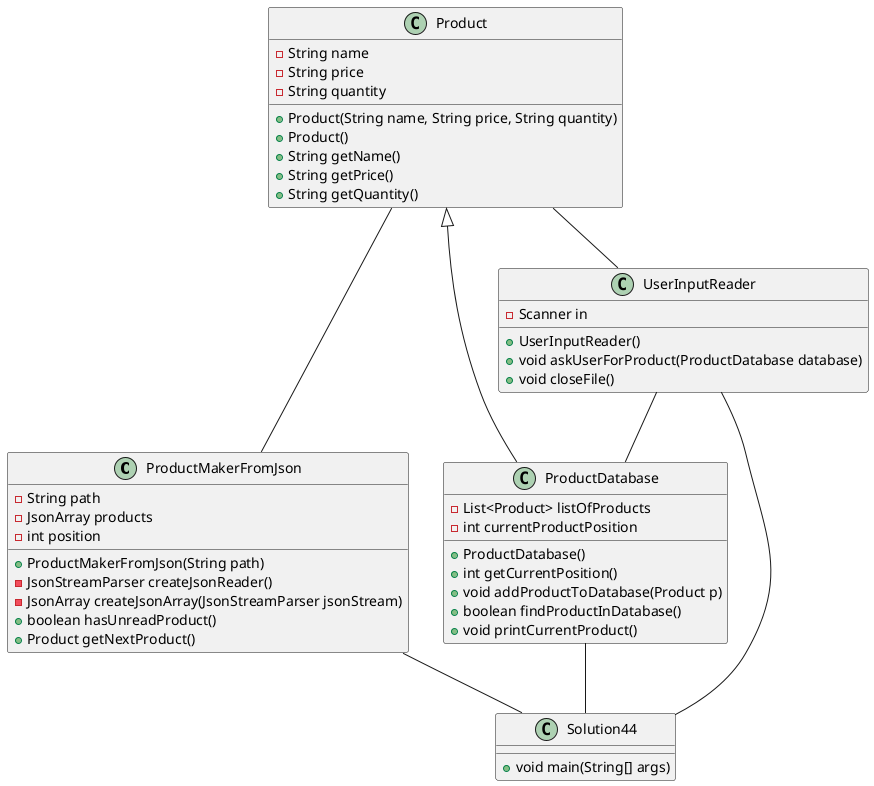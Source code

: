 @startuml
' This class creates Products from a json file utilizing gson
class ProductMakerFromJson {
' This variable stores the path to the json
-String path
' This variable is an array of json objects containing the data for each product
-JsonArray products
' This variable serves as an index
-int position

' Constructor initializes jsonStream using createJsonReader()
+ProductMakerFromJson(String path)
-JsonStreamParser createJsonReader()
-JsonArray createJsonArray(JsonStreamParser jsonStream)
+boolean hasUnreadProduct()
+Product getNextProduct()
}

' This class creates a Product object which stores the name, price, and quantity of an item
class Product {
-String name
-String price
-String quantity

+Product(String name, String price, String quantity)
+Product()
+String getName()
+String getPrice()
+String getQuantity()
}

' This class manages a specific list of Products
class ProductDatabase {
' This variable stores the products from a json
-List<Product> listOfProducts
' This variable saves the index of one product being located
-int currentProductPosition

' Constructor initializes ArrayList
+ProductDatabase()
+int getCurrentPosition()
+void addProductToDatabase(Product p)
+boolean findProductInDatabase()
+void printCurrentProduct()
}

' This class reads input from the user
class UserInputReader {
' Scanner is created as System.in
-Scanner in

' Constructor initializes Scanner
+UserInputReader()
+void askUserForProduct(ProductDatabase database)
+void closeFile()
}

' This is the default solution class
class Solution44 {
+void main(String[] args)
}

ProductDatabase -- Solution44
ProductMakerFromJson -- Solution44
UserInputReader -- Solution44
Product -- UserInputReader
UserInputReader -- ProductDatabase
Product -- ProductMakerFromJson
Product <|-- ProductDatabase

@enduml